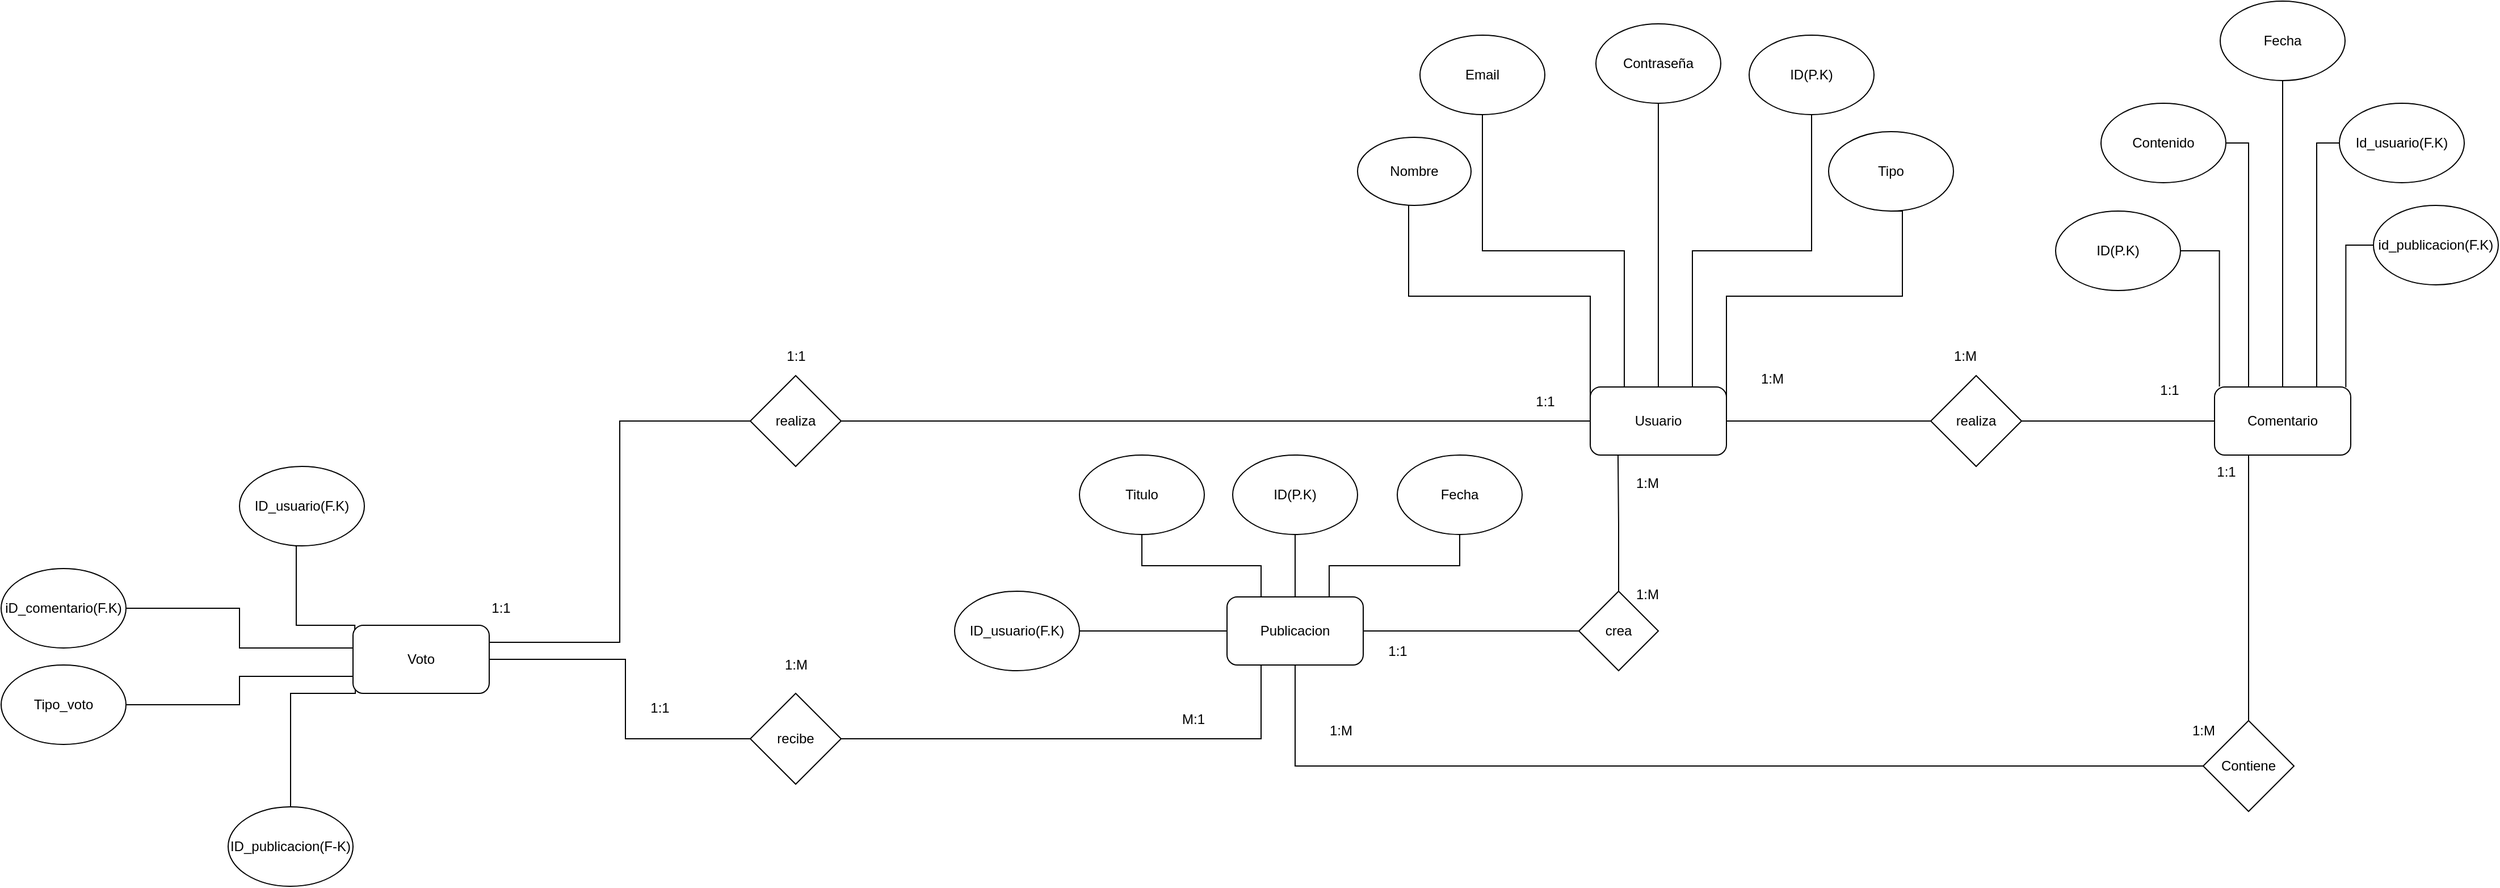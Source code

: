 <mxfile version="21.2.8" type="device">
  <diagram name="Página-1" id="K6F2VXmRokkPtijeSDab">
    <mxGraphModel dx="3850" dy="2825" grid="1" gridSize="10" guides="1" tooltips="1" connect="1" arrows="1" fold="1" page="1" pageScale="1" pageWidth="827" pageHeight="1169" math="0" shadow="0">
      <root>
        <mxCell id="0" />
        <mxCell id="1" parent="0" />
        <mxCell id="s3fslwd2c2Yzy7W_j92R-4" style="edgeStyle=orthogonalEdgeStyle;rounded=0;orthogonalLoop=1;jettySize=auto;html=1;exitX=0;exitY=0.5;exitDx=0;exitDy=0;endArrow=none;endFill=0;" parent="1" source="s3fslwd2c2Yzy7W_j92R-2" target="s3fslwd2c2Yzy7W_j92R-3" edge="1">
          <mxGeometry relative="1" as="geometry">
            <Array as="points">
              <mxPoint x="340" y="130" />
              <mxPoint x="180" y="130" />
            </Array>
          </mxGeometry>
        </mxCell>
        <mxCell id="s3fslwd2c2Yzy7W_j92R-10" style="edgeStyle=orthogonalEdgeStyle;rounded=0;orthogonalLoop=1;jettySize=auto;html=1;exitX=1;exitY=0.5;exitDx=0;exitDy=0;entryX=0.5;entryY=1;entryDx=0;entryDy=0;endArrow=none;endFill=0;" parent="1" source="s3fslwd2c2Yzy7W_j92R-2" target="s3fslwd2c2Yzy7W_j92R-9" edge="1">
          <mxGeometry relative="1" as="geometry">
            <Array as="points">
              <mxPoint x="460" y="130" />
              <mxPoint x="615" y="130" />
              <mxPoint x="615" y="55" />
            </Array>
          </mxGeometry>
        </mxCell>
        <mxCell id="s3fslwd2c2Yzy7W_j92R-11" style="edgeStyle=orthogonalEdgeStyle;rounded=0;orthogonalLoop=1;jettySize=auto;html=1;exitX=0.25;exitY=0;exitDx=0;exitDy=0;entryX=0.5;entryY=1;entryDx=0;entryDy=0;endArrow=none;endFill=0;" parent="1" source="s3fslwd2c2Yzy7W_j92R-2" target="s3fslwd2c2Yzy7W_j92R-5" edge="1">
          <mxGeometry relative="1" as="geometry" />
        </mxCell>
        <mxCell id="s3fslwd2c2Yzy7W_j92R-13" style="edgeStyle=orthogonalEdgeStyle;rounded=0;orthogonalLoop=1;jettySize=auto;html=1;exitX=0.75;exitY=0;exitDx=0;exitDy=0;endArrow=none;endFill=0;" parent="1" source="s3fslwd2c2Yzy7W_j92R-2" target="s3fslwd2c2Yzy7W_j92R-12" edge="1">
          <mxGeometry relative="1" as="geometry">
            <Array as="points">
              <mxPoint x="430" y="90" />
              <mxPoint x="535" y="90" />
            </Array>
          </mxGeometry>
        </mxCell>
        <mxCell id="s3fslwd2c2Yzy7W_j92R-26" style="edgeStyle=orthogonalEdgeStyle;rounded=0;orthogonalLoop=1;jettySize=auto;html=1;exitX=0.5;exitY=0;exitDx=0;exitDy=0;entryX=0.5;entryY=1;entryDx=0;entryDy=0;endArrow=none;endFill=0;" parent="1" source="s3fslwd2c2Yzy7W_j92R-2" target="s3fslwd2c2Yzy7W_j92R-25" edge="1">
          <mxGeometry relative="1" as="geometry" />
        </mxCell>
        <mxCell id="s3fslwd2c2Yzy7W_j92R-34" style="edgeStyle=orthogonalEdgeStyle;rounded=0;orthogonalLoop=1;jettySize=auto;html=1;exitX=1;exitY=0.5;exitDx=0;exitDy=0;entryX=0;entryY=0.5;entryDx=0;entryDy=0;endArrow=none;endFill=0;" parent="1" source="s3fslwd2c2Yzy7W_j92R-2" target="s3fslwd2c2Yzy7W_j92R-33" edge="1">
          <mxGeometry relative="1" as="geometry" />
        </mxCell>
        <mxCell id="s3fslwd2c2Yzy7W_j92R-51" style="edgeStyle=orthogonalEdgeStyle;rounded=0;orthogonalLoop=1;jettySize=auto;html=1;exitX=0;exitY=0.5;exitDx=0;exitDy=0;entryX=1;entryY=0.5;entryDx=0;entryDy=0;endArrow=none;endFill=0;" parent="1" source="s3fslwd2c2Yzy7W_j92R-2" target="s3fslwd2c2Yzy7W_j92R-50" edge="1">
          <mxGeometry relative="1" as="geometry" />
        </mxCell>
        <mxCell id="s3fslwd2c2Yzy7W_j92R-2" value="Usuario" style="rounded=1;whiteSpace=wrap;html=1;" parent="1" vertex="1">
          <mxGeometry x="340" y="210" width="120" height="60" as="geometry" />
        </mxCell>
        <mxCell id="s3fslwd2c2Yzy7W_j92R-3" value="Nombre" style="ellipse;whiteSpace=wrap;html=1;" parent="1" vertex="1">
          <mxGeometry x="135" y="-10" width="100" height="60" as="geometry" />
        </mxCell>
        <mxCell id="s3fslwd2c2Yzy7W_j92R-5" value="Email" style="ellipse;whiteSpace=wrap;html=1;" parent="1" vertex="1">
          <mxGeometry x="190" y="-100" width="110" height="70" as="geometry" />
        </mxCell>
        <mxCell id="s3fslwd2c2Yzy7W_j92R-9" value="Tipo" style="ellipse;whiteSpace=wrap;html=1;" parent="1" vertex="1">
          <mxGeometry x="550" y="-15" width="110" height="70" as="geometry" />
        </mxCell>
        <mxCell id="s3fslwd2c2Yzy7W_j92R-12" value="ID(P.K)" style="ellipse;whiteSpace=wrap;html=1;" parent="1" vertex="1">
          <mxGeometry x="480" y="-100" width="110" height="70" as="geometry" />
        </mxCell>
        <mxCell id="s3fslwd2c2Yzy7W_j92R-18" style="edgeStyle=orthogonalEdgeStyle;rounded=0;orthogonalLoop=1;jettySize=auto;html=1;exitX=0;exitY=0.5;exitDx=0;exitDy=0;entryX=1;entryY=0.5;entryDx=0;entryDy=0;endArrow=none;endFill=0;" parent="1" source="s3fslwd2c2Yzy7W_j92R-14" target="s3fslwd2c2Yzy7W_j92R-17" edge="1">
          <mxGeometry relative="1" as="geometry">
            <Array as="points">
              <mxPoint x="330" y="425" />
            </Array>
          </mxGeometry>
        </mxCell>
        <mxCell id="s3fslwd2c2Yzy7W_j92R-14" value="crea" style="rhombus;whiteSpace=wrap;html=1;" parent="1" vertex="1">
          <mxGeometry x="330" y="390" width="70" height="70" as="geometry" />
        </mxCell>
        <mxCell id="s3fslwd2c2Yzy7W_j92R-21" style="edgeStyle=orthogonalEdgeStyle;rounded=0;orthogonalLoop=1;jettySize=auto;html=1;exitX=0.5;exitY=0;exitDx=0;exitDy=0;endArrow=none;endFill=0;" parent="1" source="s3fslwd2c2Yzy7W_j92R-17" target="s3fslwd2c2Yzy7W_j92R-20" edge="1">
          <mxGeometry relative="1" as="geometry" />
        </mxCell>
        <mxCell id="s3fslwd2c2Yzy7W_j92R-22" style="edgeStyle=orthogonalEdgeStyle;rounded=0;orthogonalLoop=1;jettySize=auto;html=1;exitX=0.25;exitY=0;exitDx=0;exitDy=0;entryX=0.5;entryY=1;entryDx=0;entryDy=0;endArrow=none;endFill=0;" parent="1" source="s3fslwd2c2Yzy7W_j92R-17" target="s3fslwd2c2Yzy7W_j92R-19" edge="1">
          <mxGeometry relative="1" as="geometry" />
        </mxCell>
        <mxCell id="s3fslwd2c2Yzy7W_j92R-24" style="edgeStyle=orthogonalEdgeStyle;rounded=0;orthogonalLoop=1;jettySize=auto;html=1;exitX=0.75;exitY=0;exitDx=0;exitDy=0;entryX=0.5;entryY=1;entryDx=0;entryDy=0;endArrow=none;endFill=0;" parent="1" source="s3fslwd2c2Yzy7W_j92R-17" target="s3fslwd2c2Yzy7W_j92R-23" edge="1">
          <mxGeometry relative="1" as="geometry" />
        </mxCell>
        <mxCell id="s3fslwd2c2Yzy7W_j92R-30" style="edgeStyle=orthogonalEdgeStyle;rounded=0;orthogonalLoop=1;jettySize=auto;html=1;exitX=0;exitY=0.5;exitDx=0;exitDy=0;entryX=1;entryY=0.5;entryDx=0;entryDy=0;endArrow=none;endFill=0;" parent="1" source="s3fslwd2c2Yzy7W_j92R-17" target="s3fslwd2c2Yzy7W_j92R-29" edge="1">
          <mxGeometry relative="1" as="geometry" />
        </mxCell>
        <mxCell id="s3fslwd2c2Yzy7W_j92R-37" style="edgeStyle=orthogonalEdgeStyle;rounded=0;orthogonalLoop=1;jettySize=auto;html=1;exitX=0.5;exitY=1;exitDx=0;exitDy=0;entryX=0;entryY=0.5;entryDx=0;entryDy=0;endArrow=none;endFill=0;" parent="1" source="s3fslwd2c2Yzy7W_j92R-17" target="s3fslwd2c2Yzy7W_j92R-36" edge="1">
          <mxGeometry relative="1" as="geometry" />
        </mxCell>
        <mxCell id="s3fslwd2c2Yzy7W_j92R-54" style="edgeStyle=orthogonalEdgeStyle;rounded=0;orthogonalLoop=1;jettySize=auto;html=1;exitX=0.25;exitY=1;exitDx=0;exitDy=0;entryX=1;entryY=0.5;entryDx=0;entryDy=0;endArrow=none;endFill=0;" parent="1" source="s3fslwd2c2Yzy7W_j92R-17" target="s3fslwd2c2Yzy7W_j92R-52" edge="1">
          <mxGeometry relative="1" as="geometry" />
        </mxCell>
        <mxCell id="s3fslwd2c2Yzy7W_j92R-17" value="Publicacion" style="rounded=1;whiteSpace=wrap;html=1;" parent="1" vertex="1">
          <mxGeometry x="20" y="395" width="120" height="60" as="geometry" />
        </mxCell>
        <mxCell id="s3fslwd2c2Yzy7W_j92R-19" value="Titulo" style="ellipse;whiteSpace=wrap;html=1;" parent="1" vertex="1">
          <mxGeometry x="-110" y="270" width="110" height="70" as="geometry" />
        </mxCell>
        <mxCell id="s3fslwd2c2Yzy7W_j92R-20" value="ID(P.K)" style="ellipse;whiteSpace=wrap;html=1;" parent="1" vertex="1">
          <mxGeometry x="25" y="270" width="110" height="70" as="geometry" />
        </mxCell>
        <mxCell id="s3fslwd2c2Yzy7W_j92R-23" value="Fecha" style="ellipse;whiteSpace=wrap;html=1;" parent="1" vertex="1">
          <mxGeometry x="170" y="270" width="110" height="70" as="geometry" />
        </mxCell>
        <mxCell id="s3fslwd2c2Yzy7W_j92R-25" value="Contraseña" style="ellipse;whiteSpace=wrap;html=1;" parent="1" vertex="1">
          <mxGeometry x="345" y="-110" width="110" height="70" as="geometry" />
        </mxCell>
        <mxCell id="s3fslwd2c2Yzy7W_j92R-28" style="edgeStyle=orthogonalEdgeStyle;rounded=0;orthogonalLoop=1;jettySize=auto;html=1;exitX=0.5;exitY=0;exitDx=0;exitDy=0;entryX=0.204;entryY=0.998;entryDx=0;entryDy=0;entryPerimeter=0;endArrow=none;endFill=0;" parent="1" source="s3fslwd2c2Yzy7W_j92R-14" target="s3fslwd2c2Yzy7W_j92R-2" edge="1">
          <mxGeometry relative="1" as="geometry" />
        </mxCell>
        <mxCell id="s3fslwd2c2Yzy7W_j92R-29" value="ID_usuario(F.K)" style="ellipse;whiteSpace=wrap;html=1;" parent="1" vertex="1">
          <mxGeometry x="-220" y="390" width="110" height="70" as="geometry" />
        </mxCell>
        <mxCell id="s3fslwd2c2Yzy7W_j92R-45" style="edgeStyle=orthogonalEdgeStyle;rounded=0;orthogonalLoop=1;jettySize=auto;html=1;exitX=0.5;exitY=0;exitDx=0;exitDy=0;endArrow=none;endFill=0;" parent="1" source="s3fslwd2c2Yzy7W_j92R-32" target="s3fslwd2c2Yzy7W_j92R-42" edge="1">
          <mxGeometry relative="1" as="geometry" />
        </mxCell>
        <mxCell id="s3fslwd2c2Yzy7W_j92R-46" style="edgeStyle=orthogonalEdgeStyle;rounded=0;orthogonalLoop=1;jettySize=auto;html=1;exitX=0.75;exitY=0;exitDx=0;exitDy=0;entryX=0;entryY=0.5;entryDx=0;entryDy=0;endArrow=none;endFill=0;" parent="1" source="s3fslwd2c2Yzy7W_j92R-32" target="s3fslwd2c2Yzy7W_j92R-43" edge="1">
          <mxGeometry relative="1" as="geometry" />
        </mxCell>
        <mxCell id="s3fslwd2c2Yzy7W_j92R-47" style="edgeStyle=orthogonalEdgeStyle;rounded=0;orthogonalLoop=1;jettySize=auto;html=1;exitX=0.25;exitY=0;exitDx=0;exitDy=0;entryX=1;entryY=0.5;entryDx=0;entryDy=0;endArrow=none;endFill=0;" parent="1" source="s3fslwd2c2Yzy7W_j92R-32" target="s3fslwd2c2Yzy7W_j92R-41" edge="1">
          <mxGeometry relative="1" as="geometry" />
        </mxCell>
        <mxCell id="s3fslwd2c2Yzy7W_j92R-48" style="edgeStyle=orthogonalEdgeStyle;rounded=0;orthogonalLoop=1;jettySize=auto;html=1;exitX=0.036;exitY=-0.006;exitDx=0;exitDy=0;entryX=1;entryY=0.5;entryDx=0;entryDy=0;endArrow=none;endFill=0;exitPerimeter=0;" parent="1" source="s3fslwd2c2Yzy7W_j92R-32" target="s3fslwd2c2Yzy7W_j92R-40" edge="1">
          <mxGeometry relative="1" as="geometry" />
        </mxCell>
        <mxCell id="s3fslwd2c2Yzy7W_j92R-49" style="edgeStyle=orthogonalEdgeStyle;rounded=0;orthogonalLoop=1;jettySize=auto;html=1;exitX=0.964;exitY=0.004;exitDx=0;exitDy=0;entryX=0;entryY=0.5;entryDx=0;entryDy=0;endArrow=none;endFill=0;exitPerimeter=0;" parent="1" source="s3fslwd2c2Yzy7W_j92R-32" target="s3fslwd2c2Yzy7W_j92R-44" edge="1">
          <mxGeometry relative="1" as="geometry" />
        </mxCell>
        <mxCell id="s3fslwd2c2Yzy7W_j92R-32" value="Comentario" style="rounded=1;whiteSpace=wrap;html=1;" parent="1" vertex="1">
          <mxGeometry x="890" y="210" width="120" height="60" as="geometry" />
        </mxCell>
        <mxCell id="s3fslwd2c2Yzy7W_j92R-35" style="edgeStyle=orthogonalEdgeStyle;rounded=0;orthogonalLoop=1;jettySize=auto;html=1;exitX=1;exitY=0.5;exitDx=0;exitDy=0;entryX=0;entryY=0.5;entryDx=0;entryDy=0;endArrow=none;endFill=0;" parent="1" source="s3fslwd2c2Yzy7W_j92R-33" target="s3fslwd2c2Yzy7W_j92R-32" edge="1">
          <mxGeometry relative="1" as="geometry" />
        </mxCell>
        <mxCell id="s3fslwd2c2Yzy7W_j92R-33" value="realiza" style="rhombus;whiteSpace=wrap;html=1;" parent="1" vertex="1">
          <mxGeometry x="640" y="200" width="80" height="80" as="geometry" />
        </mxCell>
        <mxCell id="s3fslwd2c2Yzy7W_j92R-38" style="edgeStyle=orthogonalEdgeStyle;rounded=0;orthogonalLoop=1;jettySize=auto;html=1;exitX=0.5;exitY=0;exitDx=0;exitDy=0;entryX=0.5;entryY=1;entryDx=0;entryDy=0;endArrow=none;endFill=0;" parent="1" source="s3fslwd2c2Yzy7W_j92R-36" target="s3fslwd2c2Yzy7W_j92R-32" edge="1">
          <mxGeometry relative="1" as="geometry">
            <Array as="points">
              <mxPoint x="920" y="505" />
              <mxPoint x="920" y="270" />
            </Array>
          </mxGeometry>
        </mxCell>
        <mxCell id="s3fslwd2c2Yzy7W_j92R-36" value="Contiene" style="rhombus;whiteSpace=wrap;html=1;" parent="1" vertex="1">
          <mxGeometry x="880" y="504" width="80" height="80" as="geometry" />
        </mxCell>
        <mxCell id="s3fslwd2c2Yzy7W_j92R-40" value="ID(P.K)" style="ellipse;whiteSpace=wrap;html=1;" parent="1" vertex="1">
          <mxGeometry x="750" y="55" width="110" height="70" as="geometry" />
        </mxCell>
        <mxCell id="s3fslwd2c2Yzy7W_j92R-41" value="Contenido" style="ellipse;whiteSpace=wrap;html=1;" parent="1" vertex="1">
          <mxGeometry x="790" y="-40" width="110" height="70" as="geometry" />
        </mxCell>
        <mxCell id="s3fslwd2c2Yzy7W_j92R-42" value="Fecha" style="ellipse;whiteSpace=wrap;html=1;" parent="1" vertex="1">
          <mxGeometry x="895" y="-130" width="110" height="70" as="geometry" />
        </mxCell>
        <mxCell id="s3fslwd2c2Yzy7W_j92R-43" value="Id_usuario(F.K)" style="ellipse;whiteSpace=wrap;html=1;" parent="1" vertex="1">
          <mxGeometry x="1000" y="-40" width="110" height="70" as="geometry" />
        </mxCell>
        <mxCell id="s3fslwd2c2Yzy7W_j92R-44" value="id_publicacion(F.K)" style="ellipse;whiteSpace=wrap;html=1;" parent="1" vertex="1">
          <mxGeometry x="1030" y="50" width="110" height="70" as="geometry" />
        </mxCell>
        <mxCell id="s3fslwd2c2Yzy7W_j92R-59" style="edgeStyle=orthogonalEdgeStyle;rounded=0;orthogonalLoop=1;jettySize=auto;html=1;exitX=0;exitY=0.5;exitDx=0;exitDy=0;entryX=1;entryY=0.25;entryDx=0;entryDy=0;endArrow=none;endFill=0;" parent="1" source="s3fslwd2c2Yzy7W_j92R-50" target="s3fslwd2c2Yzy7W_j92R-56" edge="1">
          <mxGeometry relative="1" as="geometry" />
        </mxCell>
        <mxCell id="s3fslwd2c2Yzy7W_j92R-50" value="realiza" style="rhombus;whiteSpace=wrap;html=1;" parent="1" vertex="1">
          <mxGeometry x="-400" y="200" width="80" height="80" as="geometry" />
        </mxCell>
        <mxCell id="s3fslwd2c2Yzy7W_j92R-58" style="edgeStyle=orthogonalEdgeStyle;rounded=0;orthogonalLoop=1;jettySize=auto;html=1;exitX=0;exitY=0.5;exitDx=0;exitDy=0;entryX=1;entryY=0.5;entryDx=0;entryDy=0;endArrow=none;endFill=0;" parent="1" source="s3fslwd2c2Yzy7W_j92R-52" target="s3fslwd2c2Yzy7W_j92R-56" edge="1">
          <mxGeometry relative="1" as="geometry">
            <Array as="points">
              <mxPoint x="-510" y="520" />
              <mxPoint x="-510" y="450" />
            </Array>
          </mxGeometry>
        </mxCell>
        <mxCell id="s3fslwd2c2Yzy7W_j92R-52" value="recibe" style="rhombus;whiteSpace=wrap;html=1;" parent="1" vertex="1">
          <mxGeometry x="-400" y="480" width="80" height="80" as="geometry" />
        </mxCell>
        <mxCell id="s3fslwd2c2Yzy7W_j92R-69" style="edgeStyle=orthogonalEdgeStyle;rounded=0;orthogonalLoop=1;jettySize=auto;html=1;exitX=0;exitY=0.75;exitDx=0;exitDy=0;endArrow=none;endFill=0;" parent="1" source="s3fslwd2c2Yzy7W_j92R-56" target="s3fslwd2c2Yzy7W_j92R-60" edge="1">
          <mxGeometry relative="1" as="geometry" />
        </mxCell>
        <mxCell id="s3fslwd2c2Yzy7W_j92R-71" style="edgeStyle=orthogonalEdgeStyle;rounded=0;orthogonalLoop=1;jettySize=auto;html=1;exitX=0;exitY=0.5;exitDx=0;exitDy=0;entryX=1;entryY=0.5;entryDx=0;entryDy=0;endArrow=none;endFill=0;" parent="1" source="s3fslwd2c2Yzy7W_j92R-56" target="s3fslwd2c2Yzy7W_j92R-63" edge="1">
          <mxGeometry relative="1" as="geometry">
            <Array as="points">
              <mxPoint x="-750" y="440" />
              <mxPoint x="-850" y="440" />
              <mxPoint x="-850" y="405" />
            </Array>
          </mxGeometry>
        </mxCell>
        <mxCell id="s3fslwd2c2Yzy7W_j92R-73" style="edgeStyle=orthogonalEdgeStyle;rounded=0;orthogonalLoop=1;jettySize=auto;html=1;exitX=0.017;exitY=0.949;exitDx=0;exitDy=0;entryX=0.5;entryY=0;entryDx=0;entryDy=0;endArrow=none;endFill=0;exitPerimeter=0;" parent="1" source="s3fslwd2c2Yzy7W_j92R-56" target="s3fslwd2c2Yzy7W_j92R-62" edge="1">
          <mxGeometry relative="1" as="geometry">
            <Array as="points">
              <mxPoint x="-748" y="480" />
              <mxPoint x="-805" y="480" />
            </Array>
          </mxGeometry>
        </mxCell>
        <mxCell id="s3fslwd2c2Yzy7W_j92R-56" value="Voto" style="rounded=1;whiteSpace=wrap;html=1;" parent="1" vertex="1">
          <mxGeometry x="-750" y="420" width="120" height="60" as="geometry" />
        </mxCell>
        <mxCell id="s3fslwd2c2Yzy7W_j92R-60" value="Tipo_voto" style="ellipse;whiteSpace=wrap;html=1;" parent="1" vertex="1">
          <mxGeometry x="-1060" y="455" width="110" height="70" as="geometry" />
        </mxCell>
        <mxCell id="s3fslwd2c2Yzy7W_j92R-61" value="ID_usuario(F.K)" style="ellipse;whiteSpace=wrap;html=1;" parent="1" vertex="1">
          <mxGeometry x="-850" y="280" width="110" height="70" as="geometry" />
        </mxCell>
        <mxCell id="s3fslwd2c2Yzy7W_j92R-62" value="ID_publicacion(F-K)" style="ellipse;whiteSpace=wrap;html=1;" parent="1" vertex="1">
          <mxGeometry x="-860" y="580" width="110" height="70" as="geometry" />
        </mxCell>
        <mxCell id="s3fslwd2c2Yzy7W_j92R-63" value="iD_comentario(F.K)" style="ellipse;whiteSpace=wrap;html=1;" parent="1" vertex="1">
          <mxGeometry x="-1060" y="370" width="110" height="70" as="geometry" />
        </mxCell>
        <mxCell id="s3fslwd2c2Yzy7W_j92R-75" style="edgeStyle=orthogonalEdgeStyle;rounded=0;orthogonalLoop=1;jettySize=auto;html=1;exitX=0.013;exitY=0.071;exitDx=0;exitDy=0;endArrow=none;endFill=0;exitPerimeter=0;" parent="1" source="s3fslwd2c2Yzy7W_j92R-56" edge="1">
          <mxGeometry relative="1" as="geometry">
            <mxPoint x="-801" y="350" as="targetPoint" />
            <Array as="points">
              <mxPoint x="-748" y="420" />
              <mxPoint x="-800" y="420" />
              <mxPoint x="-800" y="350" />
            </Array>
          </mxGeometry>
        </mxCell>
        <mxCell id="SWyQn3srLz9zPP-P1V0S-1" value="1:M&lt;br&gt;" style="text;html=1;align=center;verticalAlign=middle;resizable=0;points=[];autosize=1;strokeColor=none;fillColor=none;" vertex="1" parent="1">
          <mxGeometry x="480" y="188" width="40" height="30" as="geometry" />
        </mxCell>
        <mxCell id="SWyQn3srLz9zPP-P1V0S-2" value="1:1" style="text;html=1;align=center;verticalAlign=middle;resizable=0;points=[];autosize=1;strokeColor=none;fillColor=none;" vertex="1" parent="1">
          <mxGeometry x="830" y="198" width="40" height="30" as="geometry" />
        </mxCell>
        <mxCell id="SWyQn3srLz9zPP-P1V0S-3" value="1:M" style="text;html=1;align=center;verticalAlign=middle;resizable=0;points=[];autosize=1;strokeColor=none;fillColor=none;" vertex="1" parent="1">
          <mxGeometry x="650" y="168" width="40" height="30" as="geometry" />
        </mxCell>
        <mxCell id="SWyQn3srLz9zPP-P1V0S-4" value="1:M" style="text;html=1;align=center;verticalAlign=middle;resizable=0;points=[];autosize=1;strokeColor=none;fillColor=none;" vertex="1" parent="1">
          <mxGeometry x="100" y="498" width="40" height="30" as="geometry" />
        </mxCell>
        <mxCell id="SWyQn3srLz9zPP-P1V0S-5" value="1:1" style="text;html=1;align=center;verticalAlign=middle;resizable=0;points=[];autosize=1;strokeColor=none;fillColor=none;" vertex="1" parent="1">
          <mxGeometry x="880" y="270" width="40" height="30" as="geometry" />
        </mxCell>
        <mxCell id="SWyQn3srLz9zPP-P1V0S-6" value="1:M" style="text;html=1;align=center;verticalAlign=middle;resizable=0;points=[];autosize=1;strokeColor=none;fillColor=none;" vertex="1" parent="1">
          <mxGeometry x="860" y="498" width="40" height="30" as="geometry" />
        </mxCell>
        <mxCell id="SWyQn3srLz9zPP-P1V0S-7" value="1:M" style="text;html=1;align=center;verticalAlign=middle;resizable=0;points=[];autosize=1;strokeColor=none;fillColor=none;" vertex="1" parent="1">
          <mxGeometry x="370" y="280" width="40" height="30" as="geometry" />
        </mxCell>
        <mxCell id="SWyQn3srLz9zPP-P1V0S-8" value="1:1" style="text;html=1;align=center;verticalAlign=middle;resizable=0;points=[];autosize=1;strokeColor=none;fillColor=none;" vertex="1" parent="1">
          <mxGeometry x="150" y="428" width="40" height="30" as="geometry" />
        </mxCell>
        <mxCell id="SWyQn3srLz9zPP-P1V0S-9" value="1:M" style="text;html=1;align=center;verticalAlign=middle;resizable=0;points=[];autosize=1;strokeColor=none;fillColor=none;" vertex="1" parent="1">
          <mxGeometry x="370" y="378" width="40" height="30" as="geometry" />
        </mxCell>
        <mxCell id="SWyQn3srLz9zPP-P1V0S-10" value="1:1" style="text;html=1;align=center;verticalAlign=middle;resizable=0;points=[];autosize=1;strokeColor=none;fillColor=none;" vertex="1" parent="1">
          <mxGeometry x="280" y="208" width="40" height="30" as="geometry" />
        </mxCell>
        <mxCell id="SWyQn3srLz9zPP-P1V0S-11" value="1:1" style="text;html=1;align=center;verticalAlign=middle;resizable=0;points=[];autosize=1;strokeColor=none;fillColor=none;" vertex="1" parent="1">
          <mxGeometry x="-640" y="390" width="40" height="30" as="geometry" />
        </mxCell>
        <mxCell id="SWyQn3srLz9zPP-P1V0S-12" value="1:1" style="text;html=1;align=center;verticalAlign=middle;resizable=0;points=[];autosize=1;strokeColor=none;fillColor=none;" vertex="1" parent="1">
          <mxGeometry x="-380" y="168" width="40" height="30" as="geometry" />
        </mxCell>
        <mxCell id="SWyQn3srLz9zPP-P1V0S-13" value="M:1" style="text;html=1;align=center;verticalAlign=middle;resizable=0;points=[];autosize=1;strokeColor=none;fillColor=none;" vertex="1" parent="1">
          <mxGeometry x="-30" y="488" width="40" height="30" as="geometry" />
        </mxCell>
        <mxCell id="SWyQn3srLz9zPP-P1V0S-14" value="1:1" style="text;html=1;align=center;verticalAlign=middle;resizable=0;points=[];autosize=1;strokeColor=none;fillColor=none;" vertex="1" parent="1">
          <mxGeometry x="-500" y="478" width="40" height="30" as="geometry" />
        </mxCell>
        <mxCell id="SWyQn3srLz9zPP-P1V0S-15" value="1:M" style="text;html=1;align=center;verticalAlign=middle;resizable=0;points=[];autosize=1;strokeColor=none;fillColor=none;" vertex="1" parent="1">
          <mxGeometry x="-380" y="440" width="40" height="30" as="geometry" />
        </mxCell>
      </root>
    </mxGraphModel>
  </diagram>
</mxfile>

